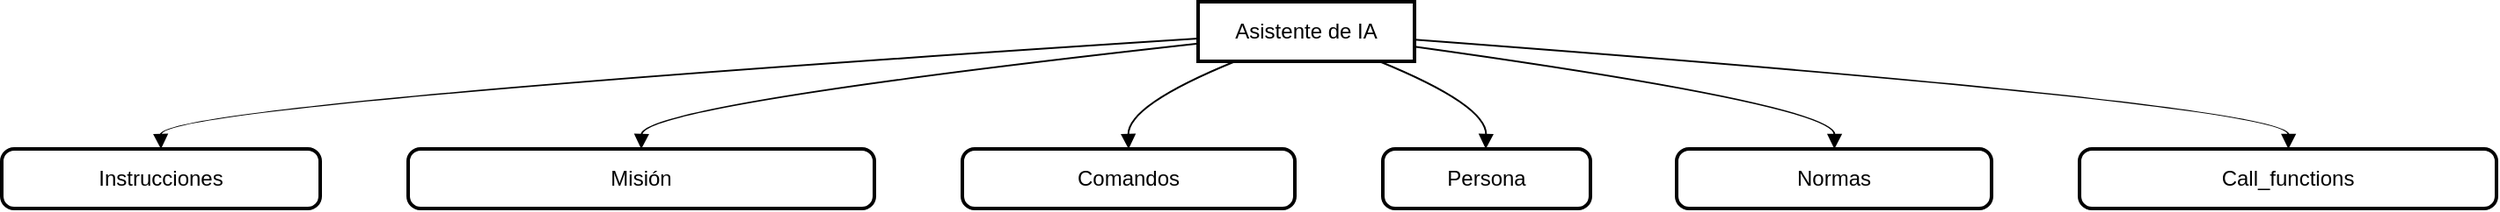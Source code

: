 <mxfile version="24.5.2" type="github">
  <diagram name="Página-1" id="KdyLvb5Ae-3irWuTfyUH">
    <mxGraphModel dx="3114" dy="2496" grid="1" gridSize="10" guides="1" tooltips="1" connect="1" arrows="1" fold="1" page="1" pageScale="1" pageWidth="827" pageHeight="1169" math="0" shadow="0">
      <root>
        <mxCell id="0" />
        <mxCell id="1" parent="0" />
        <mxCell id="2" value="Asistente de IA" style="whiteSpace=wrap;strokeWidth=2;" parent="1" vertex="1">
          <mxGeometry x="680" width="123" height="34" as="geometry" />
        </mxCell>
        <mxCell id="3" value="Instrucciones" style="rounded=1;absoluteArcSize=1;arcSize=14;whiteSpace=wrap;strokeWidth=2;" parent="1" vertex="1">
          <mxGeometry y="84" width="181" height="34" as="geometry" />
        </mxCell>
        <mxCell id="4" value="Misión" style="rounded=1;absoluteArcSize=1;arcSize=14;whiteSpace=wrap;strokeWidth=2;" parent="1" vertex="1">
          <mxGeometry x="231" y="84" width="265" height="34" as="geometry" />
        </mxCell>
        <mxCell id="5" value="Comandos" style="rounded=1;absoluteArcSize=1;arcSize=14;whiteSpace=wrap;strokeWidth=2;" parent="1" vertex="1">
          <mxGeometry x="546" y="84" width="189" height="34" as="geometry" />
        </mxCell>
        <mxCell id="6" value="Persona" style="rounded=1;absoluteArcSize=1;arcSize=14;whiteSpace=wrap;strokeWidth=2;" parent="1" vertex="1">
          <mxGeometry x="785" y="84" width="118" height="34" as="geometry" />
        </mxCell>
        <mxCell id="7" value="Normas" style="rounded=1;absoluteArcSize=1;arcSize=14;whiteSpace=wrap;strokeWidth=2;" parent="1" vertex="1">
          <mxGeometry x="952" y="84" width="179" height="34" as="geometry" />
        </mxCell>
        <mxCell id="8" value="Call_functions" style="rounded=1;absoluteArcSize=1;arcSize=14;whiteSpace=wrap;strokeWidth=2;" parent="1" vertex="1">
          <mxGeometry x="1181" y="84" width="237" height="34" as="geometry" />
        </mxCell>
        <mxCell id="9" value="" style="curved=1;startArrow=none;endArrow=block;exitX=0.002;exitY=0.619;entryX=0.5;entryY=0.003;" parent="1" source="2" target="3" edge="1">
          <mxGeometry relative="1" as="geometry">
            <Array as="points">
              <mxPoint x="90" y="59" />
            </Array>
          </mxGeometry>
        </mxCell>
        <mxCell id="10" value="" style="curved=1;startArrow=none;endArrow=block;exitX=0.002;exitY=0.703;entryX=0.5;entryY=0.003;" parent="1" source="2" target="4" edge="1">
          <mxGeometry relative="1" as="geometry">
            <Array as="points">
              <mxPoint x="364" y="59" />
            </Array>
          </mxGeometry>
        </mxCell>
        <mxCell id="11" value="" style="curved=1;startArrow=none;endArrow=block;exitX=0.17;exitY=1.003;entryX=0.5;entryY=0.003;" parent="1" source="2" target="5" edge="1">
          <mxGeometry relative="1" as="geometry">
            <Array as="points">
              <mxPoint x="640" y="59" />
            </Array>
          </mxGeometry>
        </mxCell>
        <mxCell id="12" value="" style="curved=1;startArrow=none;endArrow=block;exitX=0.839;exitY=1.003;entryX=0.496;entryY=0.003;" parent="1" source="2" target="6" edge="1">
          <mxGeometry relative="1" as="geometry">
            <Array as="points">
              <mxPoint x="844" y="59" />
            </Array>
          </mxGeometry>
        </mxCell>
        <mxCell id="13" value="" style="curved=1;startArrow=none;endArrow=block;exitX=1.006;exitY=0.756;entryX=0.501;entryY=0.003;" parent="1" source="2" target="7" edge="1">
          <mxGeometry relative="1" as="geometry">
            <Array as="points">
              <mxPoint x="1042" y="59" />
            </Array>
          </mxGeometry>
        </mxCell>
        <mxCell id="14" value="" style="curved=1;startArrow=none;endArrow=block;exitX=1.006;exitY=0.638;entryX=0.501;entryY=0.003;" parent="1" source="2" target="8" edge="1">
          <mxGeometry relative="1" as="geometry">
            <Array as="points">
              <mxPoint x="1300" y="59" />
            </Array>
          </mxGeometry>
        </mxCell>
      </root>
    </mxGraphModel>
  </diagram>
</mxfile>
